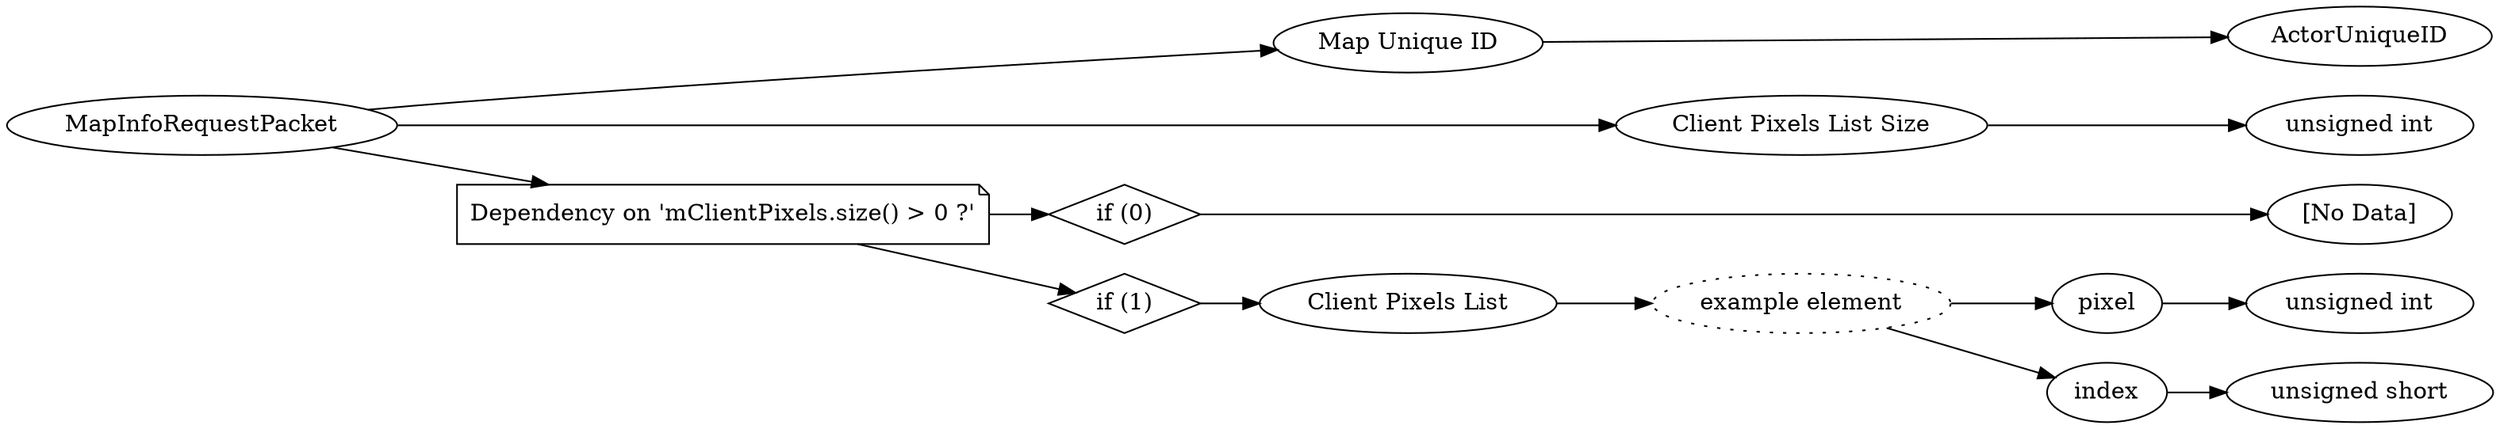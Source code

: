 digraph "MapInfoRequestPacket" {
rankdir = LR
0
0 -> 1
1 -> 2
0 -> 3
3 -> 4
0 -> 5
5 -> 6
6 -> 7
5 -> 8
8 -> 9
9 -> 10
10 -> 11
11 -> 12
10 -> 13
13 -> 14

0 [label="MapInfoRequestPacket",comment="name: \"MapInfoRequestPacket\", typeName: \"\", id: 0, branchId: 68, recurseId: -1, attributes: 0, notes: \"\""];
1 [label="Map Unique ID",comment="name: \"Map Unique ID\", typeName: \"ActorUniqueID\", id: 1, branchId: 0, recurseId: -1, attributes: 256, notes: \"\""];
2 [label="ActorUniqueID",comment="name: \"ActorUniqueID\", typeName: \"\", id: 2, branchId: 0, recurseId: -1, attributes: 512, notes: \"\""];
3 [label="Client Pixels List Size",comment="name: \"Client Pixels List Size\", typeName: \"\", id: 3, branchId: 0, recurseId: -1, attributes: 0, notes: \"\""];
4 [label="unsigned int",comment="name: \"unsigned int\", typeName: \"\", id: 4, branchId: 0, recurseId: -1, attributes: 512, notes: \"\""];
5 [label="Dependency on 'mClientPixels.size() > 0 ?'",shape=note,comment="name: \"Dependency on 'mClientPixels.size() > 0 ?'\", typeName: \"\", id: 5, branchId: 0, recurseId: -1, attributes: 2, notes: \"\""];
6 [label="if (0)",shape=diamond,comment="name: \"if (0)\", typeName: \"\", id: 6, branchId: 0, recurseId: -1, attributes: 4, notes: \"\""];
7 [label="[No Data]",comment="name: \"[No Data]\", typeName: \"\", id: 7, branchId: 0, recurseId: -1, attributes: 512, notes: \"\""];
8 [label="if (1)",shape=diamond,comment="name: \"if (1)\", typeName: \"\", id: 8, branchId: 1, recurseId: -1, attributes: 4, notes: \"\""];
9 [label="Client Pixels List",comment="name: \"Client Pixels List\", typeName: \"\", id: 9, branchId: 0, recurseId: -1, attributes: 8, notes: \"These are sent from the client to tell the Server map about terrain pixels it doesn't know about\""];
10 [label="example element",style=dotted,comment="name: \"example element\", typeName: \"\", id: 10, branchId: 0, recurseId: -1, attributes: 16, notes: \"\""];
11 [label="pixel",comment="name: \"pixel\", typeName: \"\", id: 11, branchId: 0, recurseId: -1, attributes: 0, notes: \"\""];
12 [label="unsigned int",comment="name: \"unsigned int\", typeName: \"\", id: 12, branchId: 0, recurseId: -1, attributes: 512, notes: \"\""];
13 [label="index",comment="name: \"index\", typeName: \"\", id: 13, branchId: 0, recurseId: -1, attributes: 0, notes: \"\""];
14 [label="unsigned short",comment="name: \"unsigned short\", typeName: \"\", id: 14, branchId: 0, recurseId: -1, attributes: 512, notes: \"\""];
{ rank = max;2;4;7;12;14}

}
